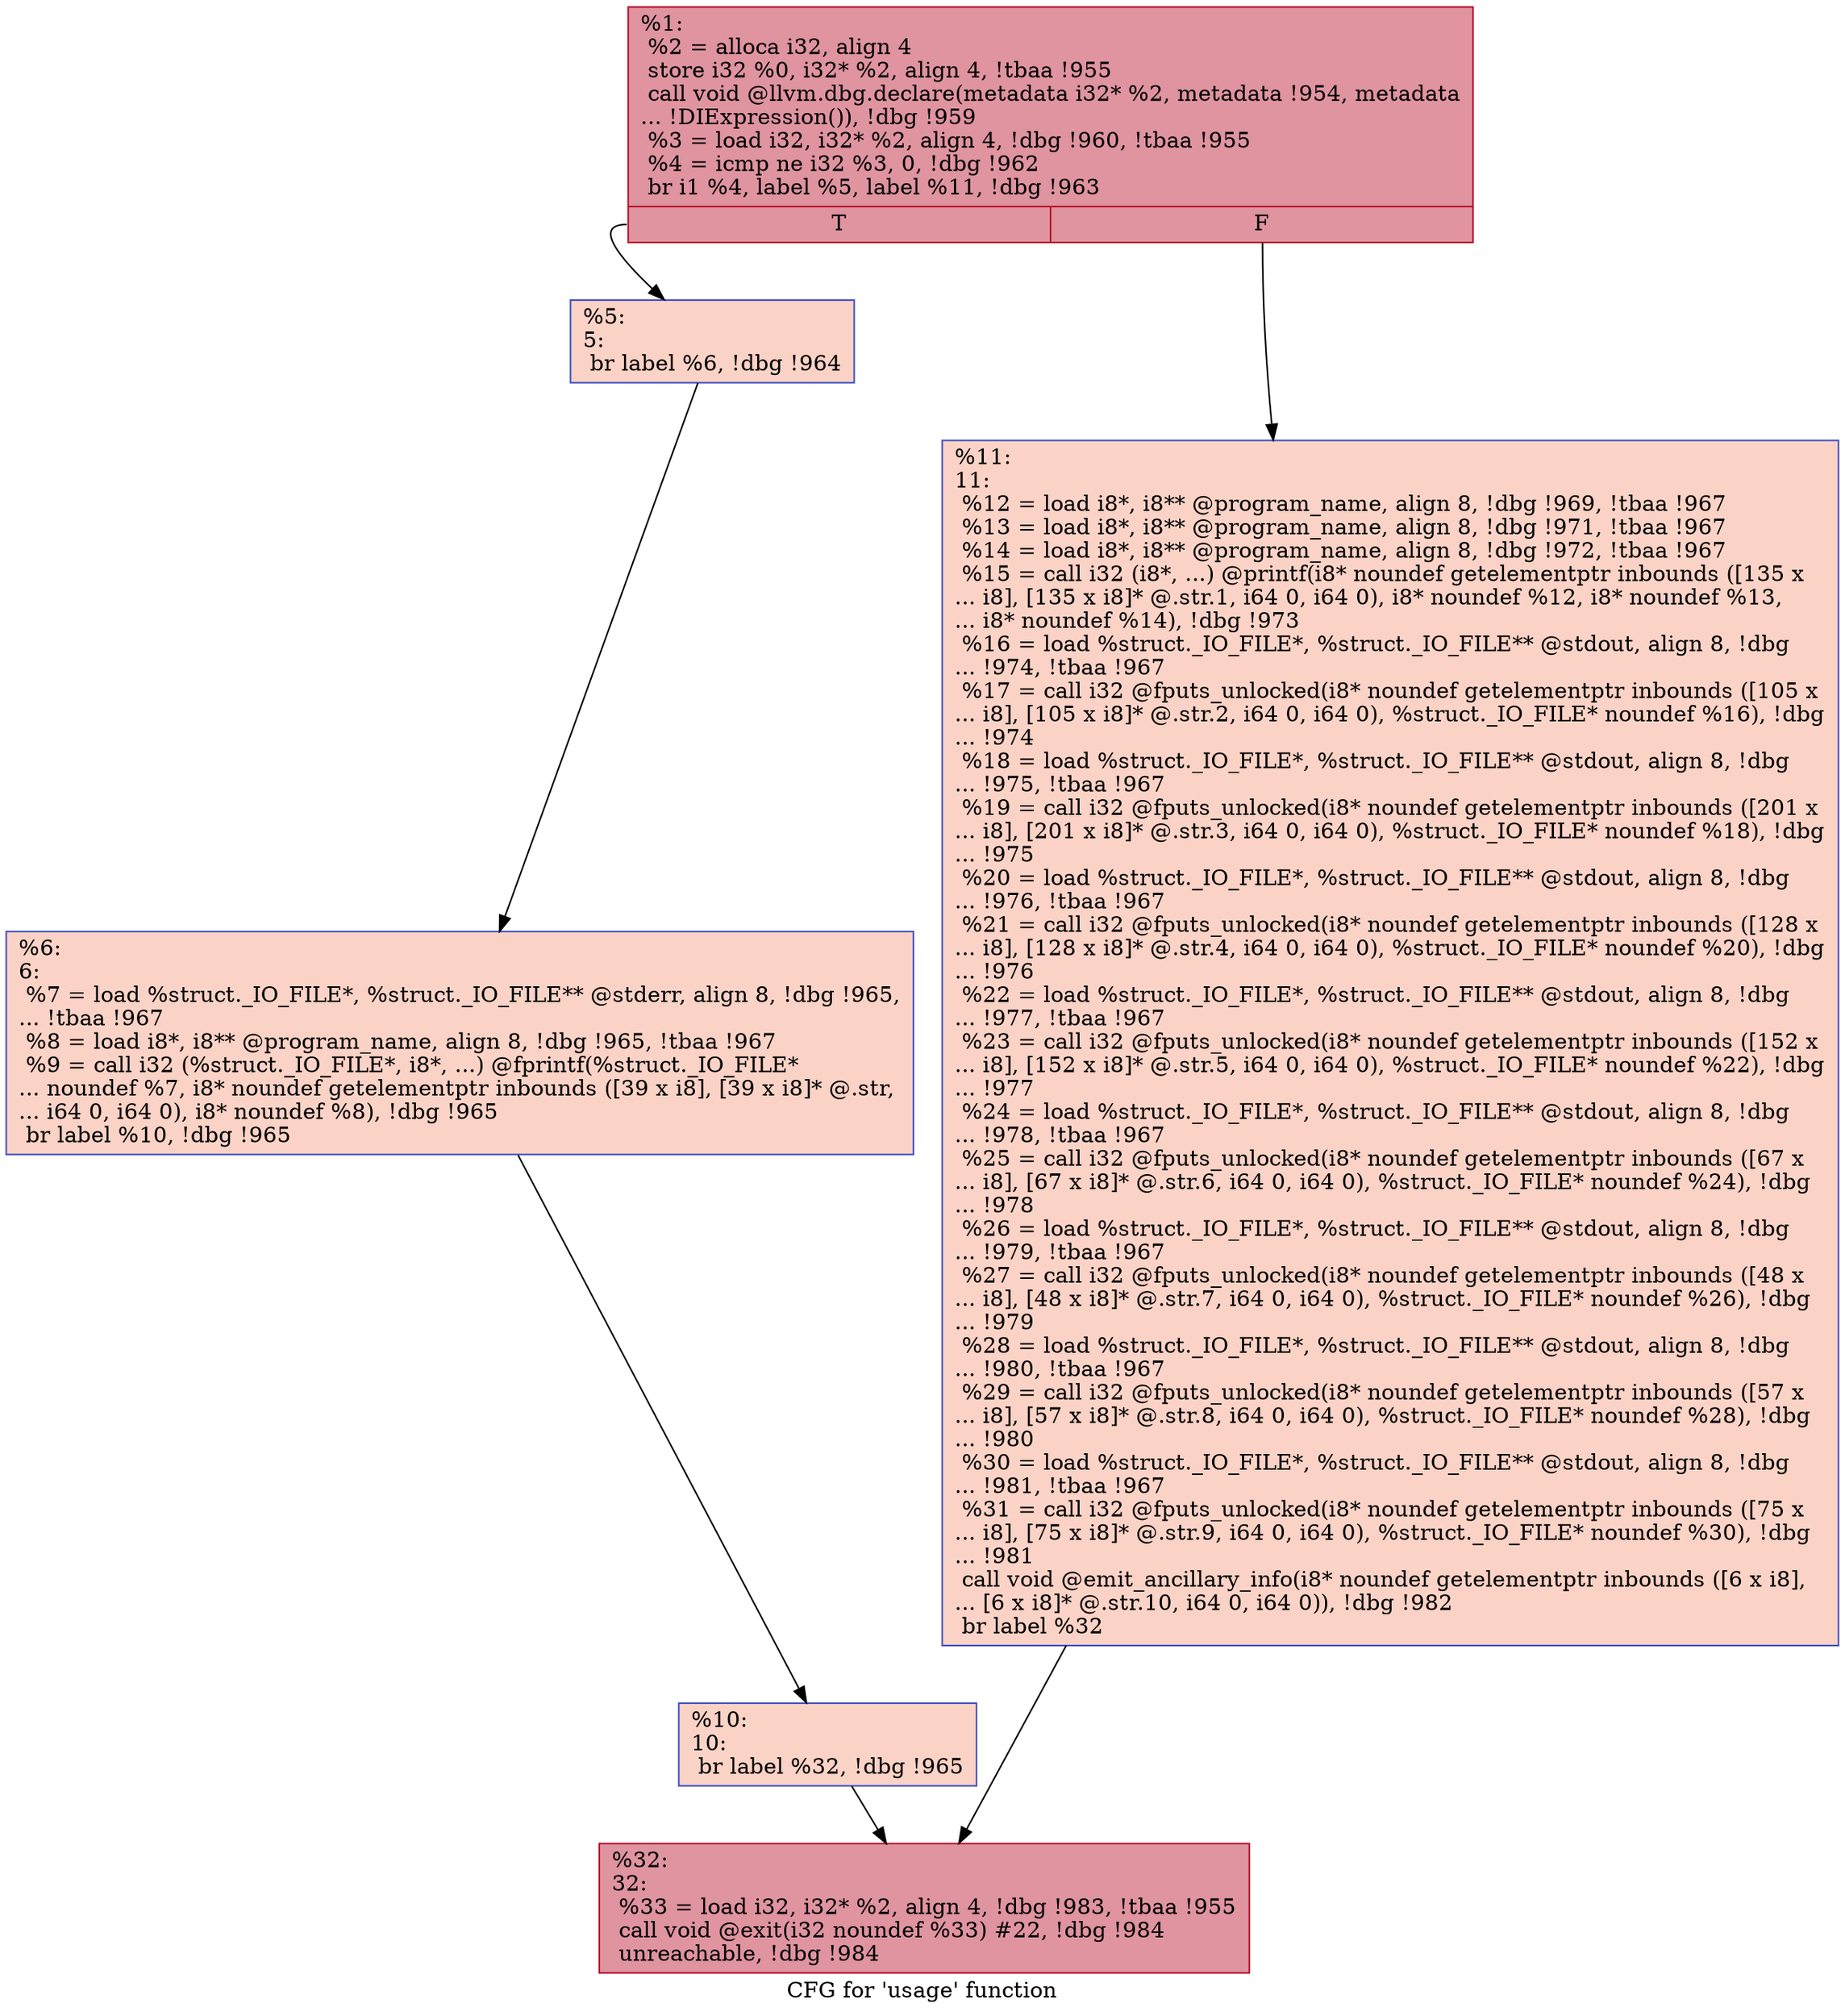 digraph "CFG for 'usage' function" {
	label="CFG for 'usage' function";

	Node0x1fa7b10 [shape=record,color="#b70d28ff", style=filled, fillcolor="#b70d2870",label="{%1:\l  %2 = alloca i32, align 4\l  store i32 %0, i32* %2, align 4, !tbaa !955\l  call void @llvm.dbg.declare(metadata i32* %2, metadata !954, metadata\l... !DIExpression()), !dbg !959\l  %3 = load i32, i32* %2, align 4, !dbg !960, !tbaa !955\l  %4 = icmp ne i32 %3, 0, !dbg !962\l  br i1 %4, label %5, label %11, !dbg !963\l|{<s0>T|<s1>F}}"];
	Node0x1fa7b10:s0 -> Node0x1fd7740;
	Node0x1fa7b10:s1 -> Node0x1fd7830;
	Node0x1fd7740 [shape=record,color="#3d50c3ff", style=filled, fillcolor="#f59c7d70",label="{%5:\l5:                                                \l  br label %6, !dbg !964\l}"];
	Node0x1fd7740 -> Node0x1fd7790;
	Node0x1fd7790 [shape=record,color="#3d50c3ff", style=filled, fillcolor="#f59c7d70",label="{%6:\l6:                                                \l  %7 = load %struct._IO_FILE*, %struct._IO_FILE** @stderr, align 8, !dbg !965,\l... !tbaa !967\l  %8 = load i8*, i8** @program_name, align 8, !dbg !965, !tbaa !967\l  %9 = call i32 (%struct._IO_FILE*, i8*, ...) @fprintf(%struct._IO_FILE*\l... noundef %7, i8* noundef getelementptr inbounds ([39 x i8], [39 x i8]* @.str,\l... i64 0, i64 0), i8* noundef %8), !dbg !965\l  br label %10, !dbg !965\l}"];
	Node0x1fd7790 -> Node0x1fd77e0;
	Node0x1fd77e0 [shape=record,color="#3d50c3ff", style=filled, fillcolor="#f59c7d70",label="{%10:\l10:                                               \l  br label %32, !dbg !965\l}"];
	Node0x1fd77e0 -> Node0x1fd7880;
	Node0x1fd7830 [shape=record,color="#3d50c3ff", style=filled, fillcolor="#f59c7d70",label="{%11:\l11:                                               \l  %12 = load i8*, i8** @program_name, align 8, !dbg !969, !tbaa !967\l  %13 = load i8*, i8** @program_name, align 8, !dbg !971, !tbaa !967\l  %14 = load i8*, i8** @program_name, align 8, !dbg !972, !tbaa !967\l  %15 = call i32 (i8*, ...) @printf(i8* noundef getelementptr inbounds ([135 x\l... i8], [135 x i8]* @.str.1, i64 0, i64 0), i8* noundef %12, i8* noundef %13,\l... i8* noundef %14), !dbg !973\l  %16 = load %struct._IO_FILE*, %struct._IO_FILE** @stdout, align 8, !dbg\l... !974, !tbaa !967\l  %17 = call i32 @fputs_unlocked(i8* noundef getelementptr inbounds ([105 x\l... i8], [105 x i8]* @.str.2, i64 0, i64 0), %struct._IO_FILE* noundef %16), !dbg\l... !974\l  %18 = load %struct._IO_FILE*, %struct._IO_FILE** @stdout, align 8, !dbg\l... !975, !tbaa !967\l  %19 = call i32 @fputs_unlocked(i8* noundef getelementptr inbounds ([201 x\l... i8], [201 x i8]* @.str.3, i64 0, i64 0), %struct._IO_FILE* noundef %18), !dbg\l... !975\l  %20 = load %struct._IO_FILE*, %struct._IO_FILE** @stdout, align 8, !dbg\l... !976, !tbaa !967\l  %21 = call i32 @fputs_unlocked(i8* noundef getelementptr inbounds ([128 x\l... i8], [128 x i8]* @.str.4, i64 0, i64 0), %struct._IO_FILE* noundef %20), !dbg\l... !976\l  %22 = load %struct._IO_FILE*, %struct._IO_FILE** @stdout, align 8, !dbg\l... !977, !tbaa !967\l  %23 = call i32 @fputs_unlocked(i8* noundef getelementptr inbounds ([152 x\l... i8], [152 x i8]* @.str.5, i64 0, i64 0), %struct._IO_FILE* noundef %22), !dbg\l... !977\l  %24 = load %struct._IO_FILE*, %struct._IO_FILE** @stdout, align 8, !dbg\l... !978, !tbaa !967\l  %25 = call i32 @fputs_unlocked(i8* noundef getelementptr inbounds ([67 x\l... i8], [67 x i8]* @.str.6, i64 0, i64 0), %struct._IO_FILE* noundef %24), !dbg\l... !978\l  %26 = load %struct._IO_FILE*, %struct._IO_FILE** @stdout, align 8, !dbg\l... !979, !tbaa !967\l  %27 = call i32 @fputs_unlocked(i8* noundef getelementptr inbounds ([48 x\l... i8], [48 x i8]* @.str.7, i64 0, i64 0), %struct._IO_FILE* noundef %26), !dbg\l... !979\l  %28 = load %struct._IO_FILE*, %struct._IO_FILE** @stdout, align 8, !dbg\l... !980, !tbaa !967\l  %29 = call i32 @fputs_unlocked(i8* noundef getelementptr inbounds ([57 x\l... i8], [57 x i8]* @.str.8, i64 0, i64 0), %struct._IO_FILE* noundef %28), !dbg\l... !980\l  %30 = load %struct._IO_FILE*, %struct._IO_FILE** @stdout, align 8, !dbg\l... !981, !tbaa !967\l  %31 = call i32 @fputs_unlocked(i8* noundef getelementptr inbounds ([75 x\l... i8], [75 x i8]* @.str.9, i64 0, i64 0), %struct._IO_FILE* noundef %30), !dbg\l... !981\l  call void @emit_ancillary_info(i8* noundef getelementptr inbounds ([6 x i8],\l... [6 x i8]* @.str.10, i64 0, i64 0)), !dbg !982\l  br label %32\l}"];
	Node0x1fd7830 -> Node0x1fd7880;
	Node0x1fd7880 [shape=record,color="#b70d28ff", style=filled, fillcolor="#b70d2870",label="{%32:\l32:                                               \l  %33 = load i32, i32* %2, align 4, !dbg !983, !tbaa !955\l  call void @exit(i32 noundef %33) #22, !dbg !984\l  unreachable, !dbg !984\l}"];
}
